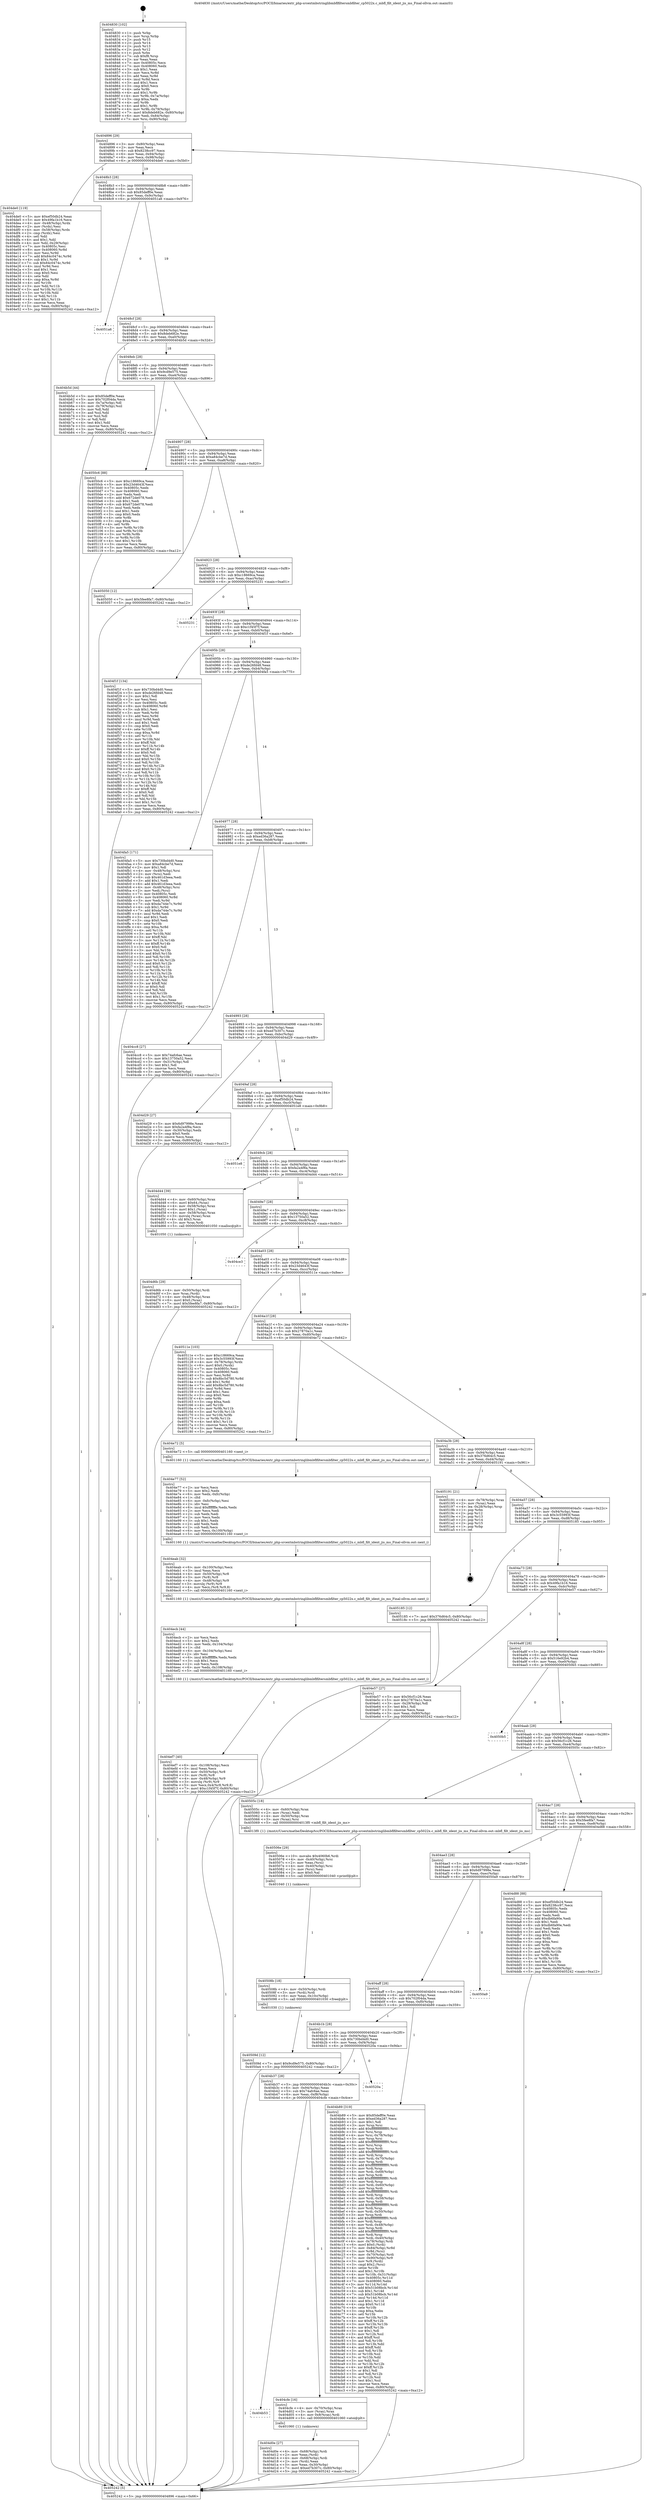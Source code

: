digraph "0x404830" {
  label = "0x404830 (/mnt/c/Users/mathe/Desktop/tcc/POCII/binaries/extr_php-srcextmbstringlibmbflfiltersmbfilter_cp5022x.c_mbfl_filt_ident_jis_ms_Final-ollvm.out::main(0))"
  labelloc = "t"
  node[shape=record]

  Entry [label="",width=0.3,height=0.3,shape=circle,fillcolor=black,style=filled]
  "0x404896" [label="{
     0x404896 [29]\l
     | [instrs]\l
     &nbsp;&nbsp;0x404896 \<+3\>: mov -0x80(%rbp),%eax\l
     &nbsp;&nbsp;0x404899 \<+2\>: mov %eax,%ecx\l
     &nbsp;&nbsp;0x40489b \<+6\>: sub $0x8238cc97,%ecx\l
     &nbsp;&nbsp;0x4048a1 \<+6\>: mov %eax,-0x94(%rbp)\l
     &nbsp;&nbsp;0x4048a7 \<+6\>: mov %ecx,-0x98(%rbp)\l
     &nbsp;&nbsp;0x4048ad \<+6\>: je 0000000000404de0 \<main+0x5b0\>\l
  }"]
  "0x404de0" [label="{
     0x404de0 [119]\l
     | [instrs]\l
     &nbsp;&nbsp;0x404de0 \<+5\>: mov $0xef50db24,%eax\l
     &nbsp;&nbsp;0x404de5 \<+5\>: mov $0x49fa1b16,%ecx\l
     &nbsp;&nbsp;0x404dea \<+4\>: mov -0x48(%rbp),%rdx\l
     &nbsp;&nbsp;0x404dee \<+2\>: mov (%rdx),%esi\l
     &nbsp;&nbsp;0x404df0 \<+4\>: mov -0x58(%rbp),%rdx\l
     &nbsp;&nbsp;0x404df4 \<+2\>: cmp (%rdx),%esi\l
     &nbsp;&nbsp;0x404df6 \<+4\>: setl %dil\l
     &nbsp;&nbsp;0x404dfa \<+4\>: and $0x1,%dil\l
     &nbsp;&nbsp;0x404dfe \<+4\>: mov %dil,-0x29(%rbp)\l
     &nbsp;&nbsp;0x404e02 \<+7\>: mov 0x40805c,%esi\l
     &nbsp;&nbsp;0x404e09 \<+8\>: mov 0x408060,%r8d\l
     &nbsp;&nbsp;0x404e11 \<+3\>: mov %esi,%r9d\l
     &nbsp;&nbsp;0x404e14 \<+7\>: add $0x84c0474c,%r9d\l
     &nbsp;&nbsp;0x404e1b \<+4\>: sub $0x1,%r9d\l
     &nbsp;&nbsp;0x404e1f \<+7\>: sub $0x84c0474c,%r9d\l
     &nbsp;&nbsp;0x404e26 \<+4\>: imul %r9d,%esi\l
     &nbsp;&nbsp;0x404e2a \<+3\>: and $0x1,%esi\l
     &nbsp;&nbsp;0x404e2d \<+3\>: cmp $0x0,%esi\l
     &nbsp;&nbsp;0x404e30 \<+4\>: sete %dil\l
     &nbsp;&nbsp;0x404e34 \<+4\>: cmp $0xa,%r8d\l
     &nbsp;&nbsp;0x404e38 \<+4\>: setl %r10b\l
     &nbsp;&nbsp;0x404e3c \<+3\>: mov %dil,%r11b\l
     &nbsp;&nbsp;0x404e3f \<+3\>: and %r10b,%r11b\l
     &nbsp;&nbsp;0x404e42 \<+3\>: xor %r10b,%dil\l
     &nbsp;&nbsp;0x404e45 \<+3\>: or %dil,%r11b\l
     &nbsp;&nbsp;0x404e48 \<+4\>: test $0x1,%r11b\l
     &nbsp;&nbsp;0x404e4c \<+3\>: cmovne %ecx,%eax\l
     &nbsp;&nbsp;0x404e4f \<+3\>: mov %eax,-0x80(%rbp)\l
     &nbsp;&nbsp;0x404e52 \<+5\>: jmp 0000000000405242 \<main+0xa12\>\l
  }"]
  "0x4048b3" [label="{
     0x4048b3 [28]\l
     | [instrs]\l
     &nbsp;&nbsp;0x4048b3 \<+5\>: jmp 00000000004048b8 \<main+0x88\>\l
     &nbsp;&nbsp;0x4048b8 \<+6\>: mov -0x94(%rbp),%eax\l
     &nbsp;&nbsp;0x4048be \<+5\>: sub $0x85deff0e,%eax\l
     &nbsp;&nbsp;0x4048c3 \<+6\>: mov %eax,-0x9c(%rbp)\l
     &nbsp;&nbsp;0x4048c9 \<+6\>: je 00000000004051a6 \<main+0x976\>\l
  }"]
  Exit [label="",width=0.3,height=0.3,shape=circle,fillcolor=black,style=filled,peripheries=2]
  "0x4051a6" [label="{
     0x4051a6\l
  }", style=dashed]
  "0x4048cf" [label="{
     0x4048cf [28]\l
     | [instrs]\l
     &nbsp;&nbsp;0x4048cf \<+5\>: jmp 00000000004048d4 \<main+0xa4\>\l
     &nbsp;&nbsp;0x4048d4 \<+6\>: mov -0x94(%rbp),%eax\l
     &nbsp;&nbsp;0x4048da \<+5\>: sub $0x8deb682e,%eax\l
     &nbsp;&nbsp;0x4048df \<+6\>: mov %eax,-0xa0(%rbp)\l
     &nbsp;&nbsp;0x4048e5 \<+6\>: je 0000000000404b5d \<main+0x32d\>\l
  }"]
  "0x40509d" [label="{
     0x40509d [12]\l
     | [instrs]\l
     &nbsp;&nbsp;0x40509d \<+7\>: movl $0x9cd9e575,-0x80(%rbp)\l
     &nbsp;&nbsp;0x4050a4 \<+5\>: jmp 0000000000405242 \<main+0xa12\>\l
  }"]
  "0x404b5d" [label="{
     0x404b5d [44]\l
     | [instrs]\l
     &nbsp;&nbsp;0x404b5d \<+5\>: mov $0x85deff0e,%eax\l
     &nbsp;&nbsp;0x404b62 \<+5\>: mov $0x702f04da,%ecx\l
     &nbsp;&nbsp;0x404b67 \<+3\>: mov -0x7a(%rbp),%dl\l
     &nbsp;&nbsp;0x404b6a \<+4\>: mov -0x79(%rbp),%sil\l
     &nbsp;&nbsp;0x404b6e \<+3\>: mov %dl,%dil\l
     &nbsp;&nbsp;0x404b71 \<+3\>: and %sil,%dil\l
     &nbsp;&nbsp;0x404b74 \<+3\>: xor %sil,%dl\l
     &nbsp;&nbsp;0x404b77 \<+3\>: or %dl,%dil\l
     &nbsp;&nbsp;0x404b7a \<+4\>: test $0x1,%dil\l
     &nbsp;&nbsp;0x404b7e \<+3\>: cmovne %ecx,%eax\l
     &nbsp;&nbsp;0x404b81 \<+3\>: mov %eax,-0x80(%rbp)\l
     &nbsp;&nbsp;0x404b84 \<+5\>: jmp 0000000000405242 \<main+0xa12\>\l
  }"]
  "0x4048eb" [label="{
     0x4048eb [28]\l
     | [instrs]\l
     &nbsp;&nbsp;0x4048eb \<+5\>: jmp 00000000004048f0 \<main+0xc0\>\l
     &nbsp;&nbsp;0x4048f0 \<+6\>: mov -0x94(%rbp),%eax\l
     &nbsp;&nbsp;0x4048f6 \<+5\>: sub $0x9cd9e575,%eax\l
     &nbsp;&nbsp;0x4048fb \<+6\>: mov %eax,-0xa4(%rbp)\l
     &nbsp;&nbsp;0x404901 \<+6\>: je 00000000004050c6 \<main+0x896\>\l
  }"]
  "0x405242" [label="{
     0x405242 [5]\l
     | [instrs]\l
     &nbsp;&nbsp;0x405242 \<+5\>: jmp 0000000000404896 \<main+0x66\>\l
  }"]
  "0x404830" [label="{
     0x404830 [102]\l
     | [instrs]\l
     &nbsp;&nbsp;0x404830 \<+1\>: push %rbp\l
     &nbsp;&nbsp;0x404831 \<+3\>: mov %rsp,%rbp\l
     &nbsp;&nbsp;0x404834 \<+2\>: push %r15\l
     &nbsp;&nbsp;0x404836 \<+2\>: push %r14\l
     &nbsp;&nbsp;0x404838 \<+2\>: push %r13\l
     &nbsp;&nbsp;0x40483a \<+2\>: push %r12\l
     &nbsp;&nbsp;0x40483c \<+1\>: push %rbx\l
     &nbsp;&nbsp;0x40483d \<+7\>: sub $0xf8,%rsp\l
     &nbsp;&nbsp;0x404844 \<+2\>: xor %eax,%eax\l
     &nbsp;&nbsp;0x404846 \<+7\>: mov 0x40805c,%ecx\l
     &nbsp;&nbsp;0x40484d \<+7\>: mov 0x408060,%edx\l
     &nbsp;&nbsp;0x404854 \<+3\>: sub $0x1,%eax\l
     &nbsp;&nbsp;0x404857 \<+3\>: mov %ecx,%r8d\l
     &nbsp;&nbsp;0x40485a \<+3\>: add %eax,%r8d\l
     &nbsp;&nbsp;0x40485d \<+4\>: imul %r8d,%ecx\l
     &nbsp;&nbsp;0x404861 \<+3\>: and $0x1,%ecx\l
     &nbsp;&nbsp;0x404864 \<+3\>: cmp $0x0,%ecx\l
     &nbsp;&nbsp;0x404867 \<+4\>: sete %r9b\l
     &nbsp;&nbsp;0x40486b \<+4\>: and $0x1,%r9b\l
     &nbsp;&nbsp;0x40486f \<+4\>: mov %r9b,-0x7a(%rbp)\l
     &nbsp;&nbsp;0x404873 \<+3\>: cmp $0xa,%edx\l
     &nbsp;&nbsp;0x404876 \<+4\>: setl %r9b\l
     &nbsp;&nbsp;0x40487a \<+4\>: and $0x1,%r9b\l
     &nbsp;&nbsp;0x40487e \<+4\>: mov %r9b,-0x79(%rbp)\l
     &nbsp;&nbsp;0x404882 \<+7\>: movl $0x8deb682e,-0x80(%rbp)\l
     &nbsp;&nbsp;0x404889 \<+6\>: mov %edi,-0x84(%rbp)\l
     &nbsp;&nbsp;0x40488f \<+7\>: mov %rsi,-0x90(%rbp)\l
  }"]
  "0x40508b" [label="{
     0x40508b [18]\l
     | [instrs]\l
     &nbsp;&nbsp;0x40508b \<+4\>: mov -0x50(%rbp),%rdi\l
     &nbsp;&nbsp;0x40508f \<+3\>: mov (%rdi),%rdi\l
     &nbsp;&nbsp;0x405092 \<+6\>: mov %eax,-0x10c(%rbp)\l
     &nbsp;&nbsp;0x405098 \<+5\>: call 0000000000401030 \<free@plt\>\l
     | [calls]\l
     &nbsp;&nbsp;0x401030 \{1\} (unknown)\l
  }"]
  "0x4050c6" [label="{
     0x4050c6 [88]\l
     | [instrs]\l
     &nbsp;&nbsp;0x4050c6 \<+5\>: mov $0xc18669ca,%eax\l
     &nbsp;&nbsp;0x4050cb \<+5\>: mov $0x23d4643f,%ecx\l
     &nbsp;&nbsp;0x4050d0 \<+7\>: mov 0x40805c,%edx\l
     &nbsp;&nbsp;0x4050d7 \<+7\>: mov 0x408060,%esi\l
     &nbsp;&nbsp;0x4050de \<+2\>: mov %edx,%edi\l
     &nbsp;&nbsp;0x4050e0 \<+6\>: add $0x672de078,%edi\l
     &nbsp;&nbsp;0x4050e6 \<+3\>: sub $0x1,%edi\l
     &nbsp;&nbsp;0x4050e9 \<+6\>: sub $0x672de078,%edi\l
     &nbsp;&nbsp;0x4050ef \<+3\>: imul %edi,%edx\l
     &nbsp;&nbsp;0x4050f2 \<+3\>: and $0x1,%edx\l
     &nbsp;&nbsp;0x4050f5 \<+3\>: cmp $0x0,%edx\l
     &nbsp;&nbsp;0x4050f8 \<+4\>: sete %r8b\l
     &nbsp;&nbsp;0x4050fc \<+3\>: cmp $0xa,%esi\l
     &nbsp;&nbsp;0x4050ff \<+4\>: setl %r9b\l
     &nbsp;&nbsp;0x405103 \<+3\>: mov %r8b,%r10b\l
     &nbsp;&nbsp;0x405106 \<+3\>: and %r9b,%r10b\l
     &nbsp;&nbsp;0x405109 \<+3\>: xor %r9b,%r8b\l
     &nbsp;&nbsp;0x40510c \<+3\>: or %r8b,%r10b\l
     &nbsp;&nbsp;0x40510f \<+4\>: test $0x1,%r10b\l
     &nbsp;&nbsp;0x405113 \<+3\>: cmovne %ecx,%eax\l
     &nbsp;&nbsp;0x405116 \<+3\>: mov %eax,-0x80(%rbp)\l
     &nbsp;&nbsp;0x405119 \<+5\>: jmp 0000000000405242 \<main+0xa12\>\l
  }"]
  "0x404907" [label="{
     0x404907 [28]\l
     | [instrs]\l
     &nbsp;&nbsp;0x404907 \<+5\>: jmp 000000000040490c \<main+0xdc\>\l
     &nbsp;&nbsp;0x40490c \<+6\>: mov -0x94(%rbp),%eax\l
     &nbsp;&nbsp;0x404912 \<+5\>: sub $0xa84cbe7d,%eax\l
     &nbsp;&nbsp;0x404917 \<+6\>: mov %eax,-0xa8(%rbp)\l
     &nbsp;&nbsp;0x40491d \<+6\>: je 0000000000405050 \<main+0x820\>\l
  }"]
  "0x40506e" [label="{
     0x40506e [29]\l
     | [instrs]\l
     &nbsp;&nbsp;0x40506e \<+10\>: movabs $0x4060b6,%rdi\l
     &nbsp;&nbsp;0x405078 \<+4\>: mov -0x40(%rbp),%rsi\l
     &nbsp;&nbsp;0x40507c \<+2\>: mov %eax,(%rsi)\l
     &nbsp;&nbsp;0x40507e \<+4\>: mov -0x40(%rbp),%rsi\l
     &nbsp;&nbsp;0x405082 \<+2\>: mov (%rsi),%esi\l
     &nbsp;&nbsp;0x405084 \<+2\>: mov $0x0,%al\l
     &nbsp;&nbsp;0x405086 \<+5\>: call 0000000000401040 \<printf@plt\>\l
     | [calls]\l
     &nbsp;&nbsp;0x401040 \{1\} (unknown)\l
  }"]
  "0x405050" [label="{
     0x405050 [12]\l
     | [instrs]\l
     &nbsp;&nbsp;0x405050 \<+7\>: movl $0x5fee8fa7,-0x80(%rbp)\l
     &nbsp;&nbsp;0x405057 \<+5\>: jmp 0000000000405242 \<main+0xa12\>\l
  }"]
  "0x404923" [label="{
     0x404923 [28]\l
     | [instrs]\l
     &nbsp;&nbsp;0x404923 \<+5\>: jmp 0000000000404928 \<main+0xf8\>\l
     &nbsp;&nbsp;0x404928 \<+6\>: mov -0x94(%rbp),%eax\l
     &nbsp;&nbsp;0x40492e \<+5\>: sub $0xc18669ca,%eax\l
     &nbsp;&nbsp;0x404933 \<+6\>: mov %eax,-0xac(%rbp)\l
     &nbsp;&nbsp;0x404939 \<+6\>: je 0000000000405231 \<main+0xa01\>\l
  }"]
  "0x404ef7" [label="{
     0x404ef7 [40]\l
     | [instrs]\l
     &nbsp;&nbsp;0x404ef7 \<+6\>: mov -0x108(%rbp),%ecx\l
     &nbsp;&nbsp;0x404efd \<+3\>: imul %eax,%ecx\l
     &nbsp;&nbsp;0x404f00 \<+4\>: mov -0x50(%rbp),%r8\l
     &nbsp;&nbsp;0x404f04 \<+3\>: mov (%r8),%r8\l
     &nbsp;&nbsp;0x404f07 \<+4\>: mov -0x48(%rbp),%r9\l
     &nbsp;&nbsp;0x404f0b \<+3\>: movslq (%r9),%r9\l
     &nbsp;&nbsp;0x404f0e \<+5\>: mov %ecx,0x4(%r8,%r9,8)\l
     &nbsp;&nbsp;0x404f13 \<+7\>: movl $0xc1f45f7f,-0x80(%rbp)\l
     &nbsp;&nbsp;0x404f1a \<+5\>: jmp 0000000000405242 \<main+0xa12\>\l
  }"]
  "0x405231" [label="{
     0x405231\l
  }", style=dashed]
  "0x40493f" [label="{
     0x40493f [28]\l
     | [instrs]\l
     &nbsp;&nbsp;0x40493f \<+5\>: jmp 0000000000404944 \<main+0x114\>\l
     &nbsp;&nbsp;0x404944 \<+6\>: mov -0x94(%rbp),%eax\l
     &nbsp;&nbsp;0x40494a \<+5\>: sub $0xc1f45f7f,%eax\l
     &nbsp;&nbsp;0x40494f \<+6\>: mov %eax,-0xb0(%rbp)\l
     &nbsp;&nbsp;0x404955 \<+6\>: je 0000000000404f1f \<main+0x6ef\>\l
  }"]
  "0x404ecb" [label="{
     0x404ecb [44]\l
     | [instrs]\l
     &nbsp;&nbsp;0x404ecb \<+2\>: xor %ecx,%ecx\l
     &nbsp;&nbsp;0x404ecd \<+5\>: mov $0x2,%edx\l
     &nbsp;&nbsp;0x404ed2 \<+6\>: mov %edx,-0x104(%rbp)\l
     &nbsp;&nbsp;0x404ed8 \<+1\>: cltd\l
     &nbsp;&nbsp;0x404ed9 \<+6\>: mov -0x104(%rbp),%esi\l
     &nbsp;&nbsp;0x404edf \<+2\>: idiv %esi\l
     &nbsp;&nbsp;0x404ee1 \<+6\>: imul $0xfffffffe,%edx,%edx\l
     &nbsp;&nbsp;0x404ee7 \<+3\>: sub $0x1,%ecx\l
     &nbsp;&nbsp;0x404eea \<+2\>: sub %ecx,%edx\l
     &nbsp;&nbsp;0x404eec \<+6\>: mov %edx,-0x108(%rbp)\l
     &nbsp;&nbsp;0x404ef2 \<+5\>: call 0000000000401160 \<next_i\>\l
     | [calls]\l
     &nbsp;&nbsp;0x401160 \{1\} (/mnt/c/Users/mathe/Desktop/tcc/POCII/binaries/extr_php-srcextmbstringlibmbflfiltersmbfilter_cp5022x.c_mbfl_filt_ident_jis_ms_Final-ollvm.out::next_i)\l
  }"]
  "0x404f1f" [label="{
     0x404f1f [134]\l
     | [instrs]\l
     &nbsp;&nbsp;0x404f1f \<+5\>: mov $0x730bd4d0,%eax\l
     &nbsp;&nbsp;0x404f24 \<+5\>: mov $0xde26fd48,%ecx\l
     &nbsp;&nbsp;0x404f29 \<+2\>: mov $0x1,%dl\l
     &nbsp;&nbsp;0x404f2b \<+2\>: xor %esi,%esi\l
     &nbsp;&nbsp;0x404f2d \<+7\>: mov 0x40805c,%edi\l
     &nbsp;&nbsp;0x404f34 \<+8\>: mov 0x408060,%r8d\l
     &nbsp;&nbsp;0x404f3c \<+3\>: sub $0x1,%esi\l
     &nbsp;&nbsp;0x404f3f \<+3\>: mov %edi,%r9d\l
     &nbsp;&nbsp;0x404f42 \<+3\>: add %esi,%r9d\l
     &nbsp;&nbsp;0x404f45 \<+4\>: imul %r9d,%edi\l
     &nbsp;&nbsp;0x404f49 \<+3\>: and $0x1,%edi\l
     &nbsp;&nbsp;0x404f4c \<+3\>: cmp $0x0,%edi\l
     &nbsp;&nbsp;0x404f4f \<+4\>: sete %r10b\l
     &nbsp;&nbsp;0x404f53 \<+4\>: cmp $0xa,%r8d\l
     &nbsp;&nbsp;0x404f57 \<+4\>: setl %r11b\l
     &nbsp;&nbsp;0x404f5b \<+3\>: mov %r10b,%bl\l
     &nbsp;&nbsp;0x404f5e \<+3\>: xor $0xff,%bl\l
     &nbsp;&nbsp;0x404f61 \<+3\>: mov %r11b,%r14b\l
     &nbsp;&nbsp;0x404f64 \<+4\>: xor $0xff,%r14b\l
     &nbsp;&nbsp;0x404f68 \<+3\>: xor $0x0,%dl\l
     &nbsp;&nbsp;0x404f6b \<+3\>: mov %bl,%r15b\l
     &nbsp;&nbsp;0x404f6e \<+4\>: and $0x0,%r15b\l
     &nbsp;&nbsp;0x404f72 \<+3\>: and %dl,%r10b\l
     &nbsp;&nbsp;0x404f75 \<+3\>: mov %r14b,%r12b\l
     &nbsp;&nbsp;0x404f78 \<+4\>: and $0x0,%r12b\l
     &nbsp;&nbsp;0x404f7c \<+3\>: and %dl,%r11b\l
     &nbsp;&nbsp;0x404f7f \<+3\>: or %r10b,%r15b\l
     &nbsp;&nbsp;0x404f82 \<+3\>: or %r11b,%r12b\l
     &nbsp;&nbsp;0x404f85 \<+3\>: xor %r12b,%r15b\l
     &nbsp;&nbsp;0x404f88 \<+3\>: or %r14b,%bl\l
     &nbsp;&nbsp;0x404f8b \<+3\>: xor $0xff,%bl\l
     &nbsp;&nbsp;0x404f8e \<+3\>: or $0x0,%dl\l
     &nbsp;&nbsp;0x404f91 \<+2\>: and %dl,%bl\l
     &nbsp;&nbsp;0x404f93 \<+3\>: or %bl,%r15b\l
     &nbsp;&nbsp;0x404f96 \<+4\>: test $0x1,%r15b\l
     &nbsp;&nbsp;0x404f9a \<+3\>: cmovne %ecx,%eax\l
     &nbsp;&nbsp;0x404f9d \<+3\>: mov %eax,-0x80(%rbp)\l
     &nbsp;&nbsp;0x404fa0 \<+5\>: jmp 0000000000405242 \<main+0xa12\>\l
  }"]
  "0x40495b" [label="{
     0x40495b [28]\l
     | [instrs]\l
     &nbsp;&nbsp;0x40495b \<+5\>: jmp 0000000000404960 \<main+0x130\>\l
     &nbsp;&nbsp;0x404960 \<+6\>: mov -0x94(%rbp),%eax\l
     &nbsp;&nbsp;0x404966 \<+5\>: sub $0xde26fd48,%eax\l
     &nbsp;&nbsp;0x40496b \<+6\>: mov %eax,-0xb4(%rbp)\l
     &nbsp;&nbsp;0x404971 \<+6\>: je 0000000000404fa5 \<main+0x775\>\l
  }"]
  "0x404eab" [label="{
     0x404eab [32]\l
     | [instrs]\l
     &nbsp;&nbsp;0x404eab \<+6\>: mov -0x100(%rbp),%ecx\l
     &nbsp;&nbsp;0x404eb1 \<+3\>: imul %eax,%ecx\l
     &nbsp;&nbsp;0x404eb4 \<+4\>: mov -0x50(%rbp),%r8\l
     &nbsp;&nbsp;0x404eb8 \<+3\>: mov (%r8),%r8\l
     &nbsp;&nbsp;0x404ebb \<+4\>: mov -0x48(%rbp),%r9\l
     &nbsp;&nbsp;0x404ebf \<+3\>: movslq (%r9),%r9\l
     &nbsp;&nbsp;0x404ec2 \<+4\>: mov %ecx,(%r8,%r9,8)\l
     &nbsp;&nbsp;0x404ec6 \<+5\>: call 0000000000401160 \<next_i\>\l
     | [calls]\l
     &nbsp;&nbsp;0x401160 \{1\} (/mnt/c/Users/mathe/Desktop/tcc/POCII/binaries/extr_php-srcextmbstringlibmbflfiltersmbfilter_cp5022x.c_mbfl_filt_ident_jis_ms_Final-ollvm.out::next_i)\l
  }"]
  "0x404fa5" [label="{
     0x404fa5 [171]\l
     | [instrs]\l
     &nbsp;&nbsp;0x404fa5 \<+5\>: mov $0x730bd4d0,%eax\l
     &nbsp;&nbsp;0x404faa \<+5\>: mov $0xa84cbe7d,%ecx\l
     &nbsp;&nbsp;0x404faf \<+2\>: mov $0x1,%dl\l
     &nbsp;&nbsp;0x404fb1 \<+4\>: mov -0x48(%rbp),%rsi\l
     &nbsp;&nbsp;0x404fb5 \<+2\>: mov (%rsi),%edi\l
     &nbsp;&nbsp;0x404fb7 \<+6\>: sub $0x461d3eea,%edi\l
     &nbsp;&nbsp;0x404fbd \<+3\>: add $0x1,%edi\l
     &nbsp;&nbsp;0x404fc0 \<+6\>: add $0x461d3eea,%edi\l
     &nbsp;&nbsp;0x404fc6 \<+4\>: mov -0x48(%rbp),%rsi\l
     &nbsp;&nbsp;0x404fca \<+2\>: mov %edi,(%rsi)\l
     &nbsp;&nbsp;0x404fcc \<+7\>: mov 0x40805c,%edi\l
     &nbsp;&nbsp;0x404fd3 \<+8\>: mov 0x408060,%r8d\l
     &nbsp;&nbsp;0x404fdb \<+3\>: mov %edi,%r9d\l
     &nbsp;&nbsp;0x404fde \<+7\>: sub $0xda744e7c,%r9d\l
     &nbsp;&nbsp;0x404fe5 \<+4\>: sub $0x1,%r9d\l
     &nbsp;&nbsp;0x404fe9 \<+7\>: add $0xda744e7c,%r9d\l
     &nbsp;&nbsp;0x404ff0 \<+4\>: imul %r9d,%edi\l
     &nbsp;&nbsp;0x404ff4 \<+3\>: and $0x1,%edi\l
     &nbsp;&nbsp;0x404ff7 \<+3\>: cmp $0x0,%edi\l
     &nbsp;&nbsp;0x404ffa \<+4\>: sete %r10b\l
     &nbsp;&nbsp;0x404ffe \<+4\>: cmp $0xa,%r8d\l
     &nbsp;&nbsp;0x405002 \<+4\>: setl %r11b\l
     &nbsp;&nbsp;0x405006 \<+3\>: mov %r10b,%bl\l
     &nbsp;&nbsp;0x405009 \<+3\>: xor $0xff,%bl\l
     &nbsp;&nbsp;0x40500c \<+3\>: mov %r11b,%r14b\l
     &nbsp;&nbsp;0x40500f \<+4\>: xor $0xff,%r14b\l
     &nbsp;&nbsp;0x405013 \<+3\>: xor $0x0,%dl\l
     &nbsp;&nbsp;0x405016 \<+3\>: mov %bl,%r15b\l
     &nbsp;&nbsp;0x405019 \<+4\>: and $0x0,%r15b\l
     &nbsp;&nbsp;0x40501d \<+3\>: and %dl,%r10b\l
     &nbsp;&nbsp;0x405020 \<+3\>: mov %r14b,%r12b\l
     &nbsp;&nbsp;0x405023 \<+4\>: and $0x0,%r12b\l
     &nbsp;&nbsp;0x405027 \<+3\>: and %dl,%r11b\l
     &nbsp;&nbsp;0x40502a \<+3\>: or %r10b,%r15b\l
     &nbsp;&nbsp;0x40502d \<+3\>: or %r11b,%r12b\l
     &nbsp;&nbsp;0x405030 \<+3\>: xor %r12b,%r15b\l
     &nbsp;&nbsp;0x405033 \<+3\>: or %r14b,%bl\l
     &nbsp;&nbsp;0x405036 \<+3\>: xor $0xff,%bl\l
     &nbsp;&nbsp;0x405039 \<+3\>: or $0x0,%dl\l
     &nbsp;&nbsp;0x40503c \<+2\>: and %dl,%bl\l
     &nbsp;&nbsp;0x40503e \<+3\>: or %bl,%r15b\l
     &nbsp;&nbsp;0x405041 \<+4\>: test $0x1,%r15b\l
     &nbsp;&nbsp;0x405045 \<+3\>: cmovne %ecx,%eax\l
     &nbsp;&nbsp;0x405048 \<+3\>: mov %eax,-0x80(%rbp)\l
     &nbsp;&nbsp;0x40504b \<+5\>: jmp 0000000000405242 \<main+0xa12\>\l
  }"]
  "0x404977" [label="{
     0x404977 [28]\l
     | [instrs]\l
     &nbsp;&nbsp;0x404977 \<+5\>: jmp 000000000040497c \<main+0x14c\>\l
     &nbsp;&nbsp;0x40497c \<+6\>: mov -0x94(%rbp),%eax\l
     &nbsp;&nbsp;0x404982 \<+5\>: sub $0xed36a287,%eax\l
     &nbsp;&nbsp;0x404987 \<+6\>: mov %eax,-0xb8(%rbp)\l
     &nbsp;&nbsp;0x40498d \<+6\>: je 0000000000404cc8 \<main+0x498\>\l
  }"]
  "0x404e77" [label="{
     0x404e77 [52]\l
     | [instrs]\l
     &nbsp;&nbsp;0x404e77 \<+2\>: xor %ecx,%ecx\l
     &nbsp;&nbsp;0x404e79 \<+5\>: mov $0x2,%edx\l
     &nbsp;&nbsp;0x404e7e \<+6\>: mov %edx,-0xfc(%rbp)\l
     &nbsp;&nbsp;0x404e84 \<+1\>: cltd\l
     &nbsp;&nbsp;0x404e85 \<+6\>: mov -0xfc(%rbp),%esi\l
     &nbsp;&nbsp;0x404e8b \<+2\>: idiv %esi\l
     &nbsp;&nbsp;0x404e8d \<+6\>: imul $0xfffffffe,%edx,%edx\l
     &nbsp;&nbsp;0x404e93 \<+2\>: mov %ecx,%edi\l
     &nbsp;&nbsp;0x404e95 \<+2\>: sub %edx,%edi\l
     &nbsp;&nbsp;0x404e97 \<+2\>: mov %ecx,%edx\l
     &nbsp;&nbsp;0x404e99 \<+3\>: sub $0x1,%edx\l
     &nbsp;&nbsp;0x404e9c \<+2\>: add %edx,%edi\l
     &nbsp;&nbsp;0x404e9e \<+2\>: sub %edi,%ecx\l
     &nbsp;&nbsp;0x404ea0 \<+6\>: mov %ecx,-0x100(%rbp)\l
     &nbsp;&nbsp;0x404ea6 \<+5\>: call 0000000000401160 \<next_i\>\l
     | [calls]\l
     &nbsp;&nbsp;0x401160 \{1\} (/mnt/c/Users/mathe/Desktop/tcc/POCII/binaries/extr_php-srcextmbstringlibmbflfiltersmbfilter_cp5022x.c_mbfl_filt_ident_jis_ms_Final-ollvm.out::next_i)\l
  }"]
  "0x404cc8" [label="{
     0x404cc8 [27]\l
     | [instrs]\l
     &nbsp;&nbsp;0x404cc8 \<+5\>: mov $0x74afc6ae,%eax\l
     &nbsp;&nbsp;0x404ccd \<+5\>: mov $0x13750a52,%ecx\l
     &nbsp;&nbsp;0x404cd2 \<+3\>: mov -0x31(%rbp),%dl\l
     &nbsp;&nbsp;0x404cd5 \<+3\>: test $0x1,%dl\l
     &nbsp;&nbsp;0x404cd8 \<+3\>: cmovne %ecx,%eax\l
     &nbsp;&nbsp;0x404cdb \<+3\>: mov %eax,-0x80(%rbp)\l
     &nbsp;&nbsp;0x404cde \<+5\>: jmp 0000000000405242 \<main+0xa12\>\l
  }"]
  "0x404993" [label="{
     0x404993 [28]\l
     | [instrs]\l
     &nbsp;&nbsp;0x404993 \<+5\>: jmp 0000000000404998 \<main+0x168\>\l
     &nbsp;&nbsp;0x404998 \<+6\>: mov -0x94(%rbp),%eax\l
     &nbsp;&nbsp;0x40499e \<+5\>: sub $0xed7b307c,%eax\l
     &nbsp;&nbsp;0x4049a3 \<+6\>: mov %eax,-0xbc(%rbp)\l
     &nbsp;&nbsp;0x4049a9 \<+6\>: je 0000000000404d29 \<main+0x4f9\>\l
  }"]
  "0x404d6b" [label="{
     0x404d6b [29]\l
     | [instrs]\l
     &nbsp;&nbsp;0x404d6b \<+4\>: mov -0x50(%rbp),%rdi\l
     &nbsp;&nbsp;0x404d6f \<+3\>: mov %rax,(%rdi)\l
     &nbsp;&nbsp;0x404d72 \<+4\>: mov -0x48(%rbp),%rax\l
     &nbsp;&nbsp;0x404d76 \<+6\>: movl $0x0,(%rax)\l
     &nbsp;&nbsp;0x404d7c \<+7\>: movl $0x5fee8fa7,-0x80(%rbp)\l
     &nbsp;&nbsp;0x404d83 \<+5\>: jmp 0000000000405242 \<main+0xa12\>\l
  }"]
  "0x404d29" [label="{
     0x404d29 [27]\l
     | [instrs]\l
     &nbsp;&nbsp;0x404d29 \<+5\>: mov $0x6d97998e,%eax\l
     &nbsp;&nbsp;0x404d2e \<+5\>: mov $0xfa2a4f8a,%ecx\l
     &nbsp;&nbsp;0x404d33 \<+3\>: mov -0x30(%rbp),%edx\l
     &nbsp;&nbsp;0x404d36 \<+3\>: cmp $0x0,%edx\l
     &nbsp;&nbsp;0x404d39 \<+3\>: cmove %ecx,%eax\l
     &nbsp;&nbsp;0x404d3c \<+3\>: mov %eax,-0x80(%rbp)\l
     &nbsp;&nbsp;0x404d3f \<+5\>: jmp 0000000000405242 \<main+0xa12\>\l
  }"]
  "0x4049af" [label="{
     0x4049af [28]\l
     | [instrs]\l
     &nbsp;&nbsp;0x4049af \<+5\>: jmp 00000000004049b4 \<main+0x184\>\l
     &nbsp;&nbsp;0x4049b4 \<+6\>: mov -0x94(%rbp),%eax\l
     &nbsp;&nbsp;0x4049ba \<+5\>: sub $0xef50db24,%eax\l
     &nbsp;&nbsp;0x4049bf \<+6\>: mov %eax,-0xc0(%rbp)\l
     &nbsp;&nbsp;0x4049c5 \<+6\>: je 00000000004051e8 \<main+0x9b8\>\l
  }"]
  "0x404d0e" [label="{
     0x404d0e [27]\l
     | [instrs]\l
     &nbsp;&nbsp;0x404d0e \<+4\>: mov -0x68(%rbp),%rdi\l
     &nbsp;&nbsp;0x404d12 \<+2\>: mov %eax,(%rdi)\l
     &nbsp;&nbsp;0x404d14 \<+4\>: mov -0x68(%rbp),%rdi\l
     &nbsp;&nbsp;0x404d18 \<+2\>: mov (%rdi),%eax\l
     &nbsp;&nbsp;0x404d1a \<+3\>: mov %eax,-0x30(%rbp)\l
     &nbsp;&nbsp;0x404d1d \<+7\>: movl $0xed7b307c,-0x80(%rbp)\l
     &nbsp;&nbsp;0x404d24 \<+5\>: jmp 0000000000405242 \<main+0xa12\>\l
  }"]
  "0x4051e8" [label="{
     0x4051e8\l
  }", style=dashed]
  "0x4049cb" [label="{
     0x4049cb [28]\l
     | [instrs]\l
     &nbsp;&nbsp;0x4049cb \<+5\>: jmp 00000000004049d0 \<main+0x1a0\>\l
     &nbsp;&nbsp;0x4049d0 \<+6\>: mov -0x94(%rbp),%eax\l
     &nbsp;&nbsp;0x4049d6 \<+5\>: sub $0xfa2a4f8a,%eax\l
     &nbsp;&nbsp;0x4049db \<+6\>: mov %eax,-0xc4(%rbp)\l
     &nbsp;&nbsp;0x4049e1 \<+6\>: je 0000000000404d44 \<main+0x514\>\l
  }"]
  "0x404b53" [label="{
     0x404b53\l
  }", style=dashed]
  "0x404d44" [label="{
     0x404d44 [39]\l
     | [instrs]\l
     &nbsp;&nbsp;0x404d44 \<+4\>: mov -0x60(%rbp),%rax\l
     &nbsp;&nbsp;0x404d48 \<+6\>: movl $0x64,(%rax)\l
     &nbsp;&nbsp;0x404d4e \<+4\>: mov -0x58(%rbp),%rax\l
     &nbsp;&nbsp;0x404d52 \<+6\>: movl $0x1,(%rax)\l
     &nbsp;&nbsp;0x404d58 \<+4\>: mov -0x58(%rbp),%rax\l
     &nbsp;&nbsp;0x404d5c \<+3\>: movslq (%rax),%rax\l
     &nbsp;&nbsp;0x404d5f \<+4\>: shl $0x3,%rax\l
     &nbsp;&nbsp;0x404d63 \<+3\>: mov %rax,%rdi\l
     &nbsp;&nbsp;0x404d66 \<+5\>: call 0000000000401050 \<malloc@plt\>\l
     | [calls]\l
     &nbsp;&nbsp;0x401050 \{1\} (unknown)\l
  }"]
  "0x4049e7" [label="{
     0x4049e7 [28]\l
     | [instrs]\l
     &nbsp;&nbsp;0x4049e7 \<+5\>: jmp 00000000004049ec \<main+0x1bc\>\l
     &nbsp;&nbsp;0x4049ec \<+6\>: mov -0x94(%rbp),%eax\l
     &nbsp;&nbsp;0x4049f2 \<+5\>: sub $0x13750a52,%eax\l
     &nbsp;&nbsp;0x4049f7 \<+6\>: mov %eax,-0xc8(%rbp)\l
     &nbsp;&nbsp;0x4049fd \<+6\>: je 0000000000404ce3 \<main+0x4b3\>\l
  }"]
  "0x404cfe" [label="{
     0x404cfe [16]\l
     | [instrs]\l
     &nbsp;&nbsp;0x404cfe \<+4\>: mov -0x70(%rbp),%rax\l
     &nbsp;&nbsp;0x404d02 \<+3\>: mov (%rax),%rax\l
     &nbsp;&nbsp;0x404d05 \<+4\>: mov 0x8(%rax),%rdi\l
     &nbsp;&nbsp;0x404d09 \<+5\>: call 0000000000401060 \<atoi@plt\>\l
     | [calls]\l
     &nbsp;&nbsp;0x401060 \{1\} (unknown)\l
  }"]
  "0x404ce3" [label="{
     0x404ce3\l
  }", style=dashed]
  "0x404a03" [label="{
     0x404a03 [28]\l
     | [instrs]\l
     &nbsp;&nbsp;0x404a03 \<+5\>: jmp 0000000000404a08 \<main+0x1d8\>\l
     &nbsp;&nbsp;0x404a08 \<+6\>: mov -0x94(%rbp),%eax\l
     &nbsp;&nbsp;0x404a0e \<+5\>: sub $0x23d4643f,%eax\l
     &nbsp;&nbsp;0x404a13 \<+6\>: mov %eax,-0xcc(%rbp)\l
     &nbsp;&nbsp;0x404a19 \<+6\>: je 000000000040511e \<main+0x8ee\>\l
  }"]
  "0x404b37" [label="{
     0x404b37 [28]\l
     | [instrs]\l
     &nbsp;&nbsp;0x404b37 \<+5\>: jmp 0000000000404b3c \<main+0x30c\>\l
     &nbsp;&nbsp;0x404b3c \<+6\>: mov -0x94(%rbp),%eax\l
     &nbsp;&nbsp;0x404b42 \<+5\>: sub $0x74afc6ae,%eax\l
     &nbsp;&nbsp;0x404b47 \<+6\>: mov %eax,-0xf8(%rbp)\l
     &nbsp;&nbsp;0x404b4d \<+6\>: je 0000000000404cfe \<main+0x4ce\>\l
  }"]
  "0x40511e" [label="{
     0x40511e [103]\l
     | [instrs]\l
     &nbsp;&nbsp;0x40511e \<+5\>: mov $0xc18669ca,%eax\l
     &nbsp;&nbsp;0x405123 \<+5\>: mov $0x3c55993f,%ecx\l
     &nbsp;&nbsp;0x405128 \<+4\>: mov -0x78(%rbp),%rdx\l
     &nbsp;&nbsp;0x40512c \<+6\>: movl $0x0,(%rdx)\l
     &nbsp;&nbsp;0x405132 \<+7\>: mov 0x40805c,%esi\l
     &nbsp;&nbsp;0x405139 \<+7\>: mov 0x408060,%edi\l
     &nbsp;&nbsp;0x405140 \<+3\>: mov %esi,%r8d\l
     &nbsp;&nbsp;0x405143 \<+7\>: sub $0x8bc5d780,%r8d\l
     &nbsp;&nbsp;0x40514a \<+4\>: sub $0x1,%r8d\l
     &nbsp;&nbsp;0x40514e \<+7\>: add $0x8bc5d780,%r8d\l
     &nbsp;&nbsp;0x405155 \<+4\>: imul %r8d,%esi\l
     &nbsp;&nbsp;0x405159 \<+3\>: and $0x1,%esi\l
     &nbsp;&nbsp;0x40515c \<+3\>: cmp $0x0,%esi\l
     &nbsp;&nbsp;0x40515f \<+4\>: sete %r9b\l
     &nbsp;&nbsp;0x405163 \<+3\>: cmp $0xa,%edi\l
     &nbsp;&nbsp;0x405166 \<+4\>: setl %r10b\l
     &nbsp;&nbsp;0x40516a \<+3\>: mov %r9b,%r11b\l
     &nbsp;&nbsp;0x40516d \<+3\>: and %r10b,%r11b\l
     &nbsp;&nbsp;0x405170 \<+3\>: xor %r10b,%r9b\l
     &nbsp;&nbsp;0x405173 \<+3\>: or %r9b,%r11b\l
     &nbsp;&nbsp;0x405176 \<+4\>: test $0x1,%r11b\l
     &nbsp;&nbsp;0x40517a \<+3\>: cmovne %ecx,%eax\l
     &nbsp;&nbsp;0x40517d \<+3\>: mov %eax,-0x80(%rbp)\l
     &nbsp;&nbsp;0x405180 \<+5\>: jmp 0000000000405242 \<main+0xa12\>\l
  }"]
  "0x404a1f" [label="{
     0x404a1f [28]\l
     | [instrs]\l
     &nbsp;&nbsp;0x404a1f \<+5\>: jmp 0000000000404a24 \<main+0x1f4\>\l
     &nbsp;&nbsp;0x404a24 \<+6\>: mov -0x94(%rbp),%eax\l
     &nbsp;&nbsp;0x404a2a \<+5\>: sub $0x27870a1c,%eax\l
     &nbsp;&nbsp;0x404a2f \<+6\>: mov %eax,-0xd0(%rbp)\l
     &nbsp;&nbsp;0x404a35 \<+6\>: je 0000000000404e72 \<main+0x642\>\l
  }"]
  "0x40520a" [label="{
     0x40520a\l
  }", style=dashed]
  "0x404e72" [label="{
     0x404e72 [5]\l
     | [instrs]\l
     &nbsp;&nbsp;0x404e72 \<+5\>: call 0000000000401160 \<next_i\>\l
     | [calls]\l
     &nbsp;&nbsp;0x401160 \{1\} (/mnt/c/Users/mathe/Desktop/tcc/POCII/binaries/extr_php-srcextmbstringlibmbflfiltersmbfilter_cp5022x.c_mbfl_filt_ident_jis_ms_Final-ollvm.out::next_i)\l
  }"]
  "0x404a3b" [label="{
     0x404a3b [28]\l
     | [instrs]\l
     &nbsp;&nbsp;0x404a3b \<+5\>: jmp 0000000000404a40 \<main+0x210\>\l
     &nbsp;&nbsp;0x404a40 \<+6\>: mov -0x94(%rbp),%eax\l
     &nbsp;&nbsp;0x404a46 \<+5\>: sub $0x376d64c5,%eax\l
     &nbsp;&nbsp;0x404a4b \<+6\>: mov %eax,-0xd4(%rbp)\l
     &nbsp;&nbsp;0x404a51 \<+6\>: je 0000000000405191 \<main+0x961\>\l
  }"]
  "0x404b1b" [label="{
     0x404b1b [28]\l
     | [instrs]\l
     &nbsp;&nbsp;0x404b1b \<+5\>: jmp 0000000000404b20 \<main+0x2f0\>\l
     &nbsp;&nbsp;0x404b20 \<+6\>: mov -0x94(%rbp),%eax\l
     &nbsp;&nbsp;0x404b26 \<+5\>: sub $0x730bd4d0,%eax\l
     &nbsp;&nbsp;0x404b2b \<+6\>: mov %eax,-0xf4(%rbp)\l
     &nbsp;&nbsp;0x404b31 \<+6\>: je 000000000040520a \<main+0x9da\>\l
  }"]
  "0x405191" [label="{
     0x405191 [21]\l
     | [instrs]\l
     &nbsp;&nbsp;0x405191 \<+4\>: mov -0x78(%rbp),%rax\l
     &nbsp;&nbsp;0x405195 \<+2\>: mov (%rax),%eax\l
     &nbsp;&nbsp;0x405197 \<+4\>: lea -0x28(%rbp),%rsp\l
     &nbsp;&nbsp;0x40519b \<+1\>: pop %rbx\l
     &nbsp;&nbsp;0x40519c \<+2\>: pop %r12\l
     &nbsp;&nbsp;0x40519e \<+2\>: pop %r13\l
     &nbsp;&nbsp;0x4051a0 \<+2\>: pop %r14\l
     &nbsp;&nbsp;0x4051a2 \<+2\>: pop %r15\l
     &nbsp;&nbsp;0x4051a4 \<+1\>: pop %rbp\l
     &nbsp;&nbsp;0x4051a5 \<+1\>: ret\l
  }"]
  "0x404a57" [label="{
     0x404a57 [28]\l
     | [instrs]\l
     &nbsp;&nbsp;0x404a57 \<+5\>: jmp 0000000000404a5c \<main+0x22c\>\l
     &nbsp;&nbsp;0x404a5c \<+6\>: mov -0x94(%rbp),%eax\l
     &nbsp;&nbsp;0x404a62 \<+5\>: sub $0x3c55993f,%eax\l
     &nbsp;&nbsp;0x404a67 \<+6\>: mov %eax,-0xd8(%rbp)\l
     &nbsp;&nbsp;0x404a6d \<+6\>: je 0000000000405185 \<main+0x955\>\l
  }"]
  "0x404b89" [label="{
     0x404b89 [319]\l
     | [instrs]\l
     &nbsp;&nbsp;0x404b89 \<+5\>: mov $0x85deff0e,%eax\l
     &nbsp;&nbsp;0x404b8e \<+5\>: mov $0xed36a287,%ecx\l
     &nbsp;&nbsp;0x404b93 \<+2\>: mov $0x1,%dl\l
     &nbsp;&nbsp;0x404b95 \<+3\>: mov %rsp,%rsi\l
     &nbsp;&nbsp;0x404b98 \<+4\>: add $0xfffffffffffffff0,%rsi\l
     &nbsp;&nbsp;0x404b9c \<+3\>: mov %rsi,%rsp\l
     &nbsp;&nbsp;0x404b9f \<+4\>: mov %rsi,-0x78(%rbp)\l
     &nbsp;&nbsp;0x404ba3 \<+3\>: mov %rsp,%rsi\l
     &nbsp;&nbsp;0x404ba6 \<+4\>: add $0xfffffffffffffff0,%rsi\l
     &nbsp;&nbsp;0x404baa \<+3\>: mov %rsi,%rsp\l
     &nbsp;&nbsp;0x404bad \<+3\>: mov %rsp,%rdi\l
     &nbsp;&nbsp;0x404bb0 \<+4\>: add $0xfffffffffffffff0,%rdi\l
     &nbsp;&nbsp;0x404bb4 \<+3\>: mov %rdi,%rsp\l
     &nbsp;&nbsp;0x404bb7 \<+4\>: mov %rdi,-0x70(%rbp)\l
     &nbsp;&nbsp;0x404bbb \<+3\>: mov %rsp,%rdi\l
     &nbsp;&nbsp;0x404bbe \<+4\>: add $0xfffffffffffffff0,%rdi\l
     &nbsp;&nbsp;0x404bc2 \<+3\>: mov %rdi,%rsp\l
     &nbsp;&nbsp;0x404bc5 \<+4\>: mov %rdi,-0x68(%rbp)\l
     &nbsp;&nbsp;0x404bc9 \<+3\>: mov %rsp,%rdi\l
     &nbsp;&nbsp;0x404bcc \<+4\>: add $0xfffffffffffffff0,%rdi\l
     &nbsp;&nbsp;0x404bd0 \<+3\>: mov %rdi,%rsp\l
     &nbsp;&nbsp;0x404bd3 \<+4\>: mov %rdi,-0x60(%rbp)\l
     &nbsp;&nbsp;0x404bd7 \<+3\>: mov %rsp,%rdi\l
     &nbsp;&nbsp;0x404bda \<+4\>: add $0xfffffffffffffff0,%rdi\l
     &nbsp;&nbsp;0x404bde \<+3\>: mov %rdi,%rsp\l
     &nbsp;&nbsp;0x404be1 \<+4\>: mov %rdi,-0x58(%rbp)\l
     &nbsp;&nbsp;0x404be5 \<+3\>: mov %rsp,%rdi\l
     &nbsp;&nbsp;0x404be8 \<+4\>: add $0xfffffffffffffff0,%rdi\l
     &nbsp;&nbsp;0x404bec \<+3\>: mov %rdi,%rsp\l
     &nbsp;&nbsp;0x404bef \<+4\>: mov %rdi,-0x50(%rbp)\l
     &nbsp;&nbsp;0x404bf3 \<+3\>: mov %rsp,%rdi\l
     &nbsp;&nbsp;0x404bf6 \<+4\>: add $0xfffffffffffffff0,%rdi\l
     &nbsp;&nbsp;0x404bfa \<+3\>: mov %rdi,%rsp\l
     &nbsp;&nbsp;0x404bfd \<+4\>: mov %rdi,-0x48(%rbp)\l
     &nbsp;&nbsp;0x404c01 \<+3\>: mov %rsp,%rdi\l
     &nbsp;&nbsp;0x404c04 \<+4\>: add $0xfffffffffffffff0,%rdi\l
     &nbsp;&nbsp;0x404c08 \<+3\>: mov %rdi,%rsp\l
     &nbsp;&nbsp;0x404c0b \<+4\>: mov %rdi,-0x40(%rbp)\l
     &nbsp;&nbsp;0x404c0f \<+4\>: mov -0x78(%rbp),%rdi\l
     &nbsp;&nbsp;0x404c13 \<+6\>: movl $0x0,(%rdi)\l
     &nbsp;&nbsp;0x404c19 \<+7\>: mov -0x84(%rbp),%r8d\l
     &nbsp;&nbsp;0x404c20 \<+3\>: mov %r8d,(%rsi)\l
     &nbsp;&nbsp;0x404c23 \<+4\>: mov -0x70(%rbp),%rdi\l
     &nbsp;&nbsp;0x404c27 \<+7\>: mov -0x90(%rbp),%r9\l
     &nbsp;&nbsp;0x404c2e \<+3\>: mov %r9,(%rdi)\l
     &nbsp;&nbsp;0x404c31 \<+3\>: cmpl $0x2,(%rsi)\l
     &nbsp;&nbsp;0x404c34 \<+4\>: setne %r10b\l
     &nbsp;&nbsp;0x404c38 \<+4\>: and $0x1,%r10b\l
     &nbsp;&nbsp;0x404c3c \<+4\>: mov %r10b,-0x31(%rbp)\l
     &nbsp;&nbsp;0x404c40 \<+8\>: mov 0x40805c,%r11d\l
     &nbsp;&nbsp;0x404c48 \<+7\>: mov 0x408060,%ebx\l
     &nbsp;&nbsp;0x404c4f \<+3\>: mov %r11d,%r14d\l
     &nbsp;&nbsp;0x404c52 \<+7\>: add $0x51b08bcb,%r14d\l
     &nbsp;&nbsp;0x404c59 \<+4\>: sub $0x1,%r14d\l
     &nbsp;&nbsp;0x404c5d \<+7\>: sub $0x51b08bcb,%r14d\l
     &nbsp;&nbsp;0x404c64 \<+4\>: imul %r14d,%r11d\l
     &nbsp;&nbsp;0x404c68 \<+4\>: and $0x1,%r11d\l
     &nbsp;&nbsp;0x404c6c \<+4\>: cmp $0x0,%r11d\l
     &nbsp;&nbsp;0x404c70 \<+4\>: sete %r10b\l
     &nbsp;&nbsp;0x404c74 \<+3\>: cmp $0xa,%ebx\l
     &nbsp;&nbsp;0x404c77 \<+4\>: setl %r15b\l
     &nbsp;&nbsp;0x404c7b \<+3\>: mov %r10b,%r12b\l
     &nbsp;&nbsp;0x404c7e \<+4\>: xor $0xff,%r12b\l
     &nbsp;&nbsp;0x404c82 \<+3\>: mov %r15b,%r13b\l
     &nbsp;&nbsp;0x404c85 \<+4\>: xor $0xff,%r13b\l
     &nbsp;&nbsp;0x404c89 \<+3\>: xor $0x1,%dl\l
     &nbsp;&nbsp;0x404c8c \<+3\>: mov %r12b,%sil\l
     &nbsp;&nbsp;0x404c8f \<+4\>: and $0xff,%sil\l
     &nbsp;&nbsp;0x404c93 \<+3\>: and %dl,%r10b\l
     &nbsp;&nbsp;0x404c96 \<+3\>: mov %r13b,%dil\l
     &nbsp;&nbsp;0x404c99 \<+4\>: and $0xff,%dil\l
     &nbsp;&nbsp;0x404c9d \<+3\>: and %dl,%r15b\l
     &nbsp;&nbsp;0x404ca0 \<+3\>: or %r10b,%sil\l
     &nbsp;&nbsp;0x404ca3 \<+3\>: or %r15b,%dil\l
     &nbsp;&nbsp;0x404ca6 \<+3\>: xor %dil,%sil\l
     &nbsp;&nbsp;0x404ca9 \<+3\>: or %r13b,%r12b\l
     &nbsp;&nbsp;0x404cac \<+4\>: xor $0xff,%r12b\l
     &nbsp;&nbsp;0x404cb0 \<+3\>: or $0x1,%dl\l
     &nbsp;&nbsp;0x404cb3 \<+3\>: and %dl,%r12b\l
     &nbsp;&nbsp;0x404cb6 \<+3\>: or %r12b,%sil\l
     &nbsp;&nbsp;0x404cb9 \<+4\>: test $0x1,%sil\l
     &nbsp;&nbsp;0x404cbd \<+3\>: cmovne %ecx,%eax\l
     &nbsp;&nbsp;0x404cc0 \<+3\>: mov %eax,-0x80(%rbp)\l
     &nbsp;&nbsp;0x404cc3 \<+5\>: jmp 0000000000405242 \<main+0xa12\>\l
  }"]
  "0x405185" [label="{
     0x405185 [12]\l
     | [instrs]\l
     &nbsp;&nbsp;0x405185 \<+7\>: movl $0x376d64c5,-0x80(%rbp)\l
     &nbsp;&nbsp;0x40518c \<+5\>: jmp 0000000000405242 \<main+0xa12\>\l
  }"]
  "0x404a73" [label="{
     0x404a73 [28]\l
     | [instrs]\l
     &nbsp;&nbsp;0x404a73 \<+5\>: jmp 0000000000404a78 \<main+0x248\>\l
     &nbsp;&nbsp;0x404a78 \<+6\>: mov -0x94(%rbp),%eax\l
     &nbsp;&nbsp;0x404a7e \<+5\>: sub $0x49fa1b16,%eax\l
     &nbsp;&nbsp;0x404a83 \<+6\>: mov %eax,-0xdc(%rbp)\l
     &nbsp;&nbsp;0x404a89 \<+6\>: je 0000000000404e57 \<main+0x627\>\l
  }"]
  "0x404aff" [label="{
     0x404aff [28]\l
     | [instrs]\l
     &nbsp;&nbsp;0x404aff \<+5\>: jmp 0000000000404b04 \<main+0x2d4\>\l
     &nbsp;&nbsp;0x404b04 \<+6\>: mov -0x94(%rbp),%eax\l
     &nbsp;&nbsp;0x404b0a \<+5\>: sub $0x702f04da,%eax\l
     &nbsp;&nbsp;0x404b0f \<+6\>: mov %eax,-0xf0(%rbp)\l
     &nbsp;&nbsp;0x404b15 \<+6\>: je 0000000000404b89 \<main+0x359\>\l
  }"]
  "0x404e57" [label="{
     0x404e57 [27]\l
     | [instrs]\l
     &nbsp;&nbsp;0x404e57 \<+5\>: mov $0x56cf1c26,%eax\l
     &nbsp;&nbsp;0x404e5c \<+5\>: mov $0x27870a1c,%ecx\l
     &nbsp;&nbsp;0x404e61 \<+3\>: mov -0x29(%rbp),%dl\l
     &nbsp;&nbsp;0x404e64 \<+3\>: test $0x1,%dl\l
     &nbsp;&nbsp;0x404e67 \<+3\>: cmovne %ecx,%eax\l
     &nbsp;&nbsp;0x404e6a \<+3\>: mov %eax,-0x80(%rbp)\l
     &nbsp;&nbsp;0x404e6d \<+5\>: jmp 0000000000405242 \<main+0xa12\>\l
  }"]
  "0x404a8f" [label="{
     0x404a8f [28]\l
     | [instrs]\l
     &nbsp;&nbsp;0x404a8f \<+5\>: jmp 0000000000404a94 \<main+0x264\>\l
     &nbsp;&nbsp;0x404a94 \<+6\>: mov -0x94(%rbp),%eax\l
     &nbsp;&nbsp;0x404a9a \<+5\>: sub $0x516e92b4,%eax\l
     &nbsp;&nbsp;0x404a9f \<+6\>: mov %eax,-0xe0(%rbp)\l
     &nbsp;&nbsp;0x404aa5 \<+6\>: je 00000000004050b5 \<main+0x885\>\l
  }"]
  "0x4050a9" [label="{
     0x4050a9\l
  }", style=dashed]
  "0x4050b5" [label="{
     0x4050b5\l
  }", style=dashed]
  "0x404aab" [label="{
     0x404aab [28]\l
     | [instrs]\l
     &nbsp;&nbsp;0x404aab \<+5\>: jmp 0000000000404ab0 \<main+0x280\>\l
     &nbsp;&nbsp;0x404ab0 \<+6\>: mov -0x94(%rbp),%eax\l
     &nbsp;&nbsp;0x404ab6 \<+5\>: sub $0x56cf1c26,%eax\l
     &nbsp;&nbsp;0x404abb \<+6\>: mov %eax,-0xe4(%rbp)\l
     &nbsp;&nbsp;0x404ac1 \<+6\>: je 000000000040505c \<main+0x82c\>\l
  }"]
  "0x404ae3" [label="{
     0x404ae3 [28]\l
     | [instrs]\l
     &nbsp;&nbsp;0x404ae3 \<+5\>: jmp 0000000000404ae8 \<main+0x2b8\>\l
     &nbsp;&nbsp;0x404ae8 \<+6\>: mov -0x94(%rbp),%eax\l
     &nbsp;&nbsp;0x404aee \<+5\>: sub $0x6d97998e,%eax\l
     &nbsp;&nbsp;0x404af3 \<+6\>: mov %eax,-0xec(%rbp)\l
     &nbsp;&nbsp;0x404af9 \<+6\>: je 00000000004050a9 \<main+0x879\>\l
  }"]
  "0x40505c" [label="{
     0x40505c [18]\l
     | [instrs]\l
     &nbsp;&nbsp;0x40505c \<+4\>: mov -0x60(%rbp),%rax\l
     &nbsp;&nbsp;0x405060 \<+2\>: mov (%rax),%edi\l
     &nbsp;&nbsp;0x405062 \<+4\>: mov -0x50(%rbp),%rax\l
     &nbsp;&nbsp;0x405066 \<+3\>: mov (%rax),%rsi\l
     &nbsp;&nbsp;0x405069 \<+5\>: call 00000000004013f0 \<mbfl_filt_ident_jis_ms\>\l
     | [calls]\l
     &nbsp;&nbsp;0x4013f0 \{1\} (/mnt/c/Users/mathe/Desktop/tcc/POCII/binaries/extr_php-srcextmbstringlibmbflfiltersmbfilter_cp5022x.c_mbfl_filt_ident_jis_ms_Final-ollvm.out::mbfl_filt_ident_jis_ms)\l
  }"]
  "0x404ac7" [label="{
     0x404ac7 [28]\l
     | [instrs]\l
     &nbsp;&nbsp;0x404ac7 \<+5\>: jmp 0000000000404acc \<main+0x29c\>\l
     &nbsp;&nbsp;0x404acc \<+6\>: mov -0x94(%rbp),%eax\l
     &nbsp;&nbsp;0x404ad2 \<+5\>: sub $0x5fee8fa7,%eax\l
     &nbsp;&nbsp;0x404ad7 \<+6\>: mov %eax,-0xe8(%rbp)\l
     &nbsp;&nbsp;0x404add \<+6\>: je 0000000000404d88 \<main+0x558\>\l
  }"]
  "0x404d88" [label="{
     0x404d88 [88]\l
     | [instrs]\l
     &nbsp;&nbsp;0x404d88 \<+5\>: mov $0xef50db24,%eax\l
     &nbsp;&nbsp;0x404d8d \<+5\>: mov $0x8238cc97,%ecx\l
     &nbsp;&nbsp;0x404d92 \<+7\>: mov 0x40805c,%edx\l
     &nbsp;&nbsp;0x404d99 \<+7\>: mov 0x408060,%esi\l
     &nbsp;&nbsp;0x404da0 \<+2\>: mov %edx,%edi\l
     &nbsp;&nbsp;0x404da2 \<+6\>: add $0xdb6fa90e,%edi\l
     &nbsp;&nbsp;0x404da8 \<+3\>: sub $0x1,%edi\l
     &nbsp;&nbsp;0x404dab \<+6\>: sub $0xdb6fa90e,%edi\l
     &nbsp;&nbsp;0x404db1 \<+3\>: imul %edi,%edx\l
     &nbsp;&nbsp;0x404db4 \<+3\>: and $0x1,%edx\l
     &nbsp;&nbsp;0x404db7 \<+3\>: cmp $0x0,%edx\l
     &nbsp;&nbsp;0x404dba \<+4\>: sete %r8b\l
     &nbsp;&nbsp;0x404dbe \<+3\>: cmp $0xa,%esi\l
     &nbsp;&nbsp;0x404dc1 \<+4\>: setl %r9b\l
     &nbsp;&nbsp;0x404dc5 \<+3\>: mov %r8b,%r10b\l
     &nbsp;&nbsp;0x404dc8 \<+3\>: and %r9b,%r10b\l
     &nbsp;&nbsp;0x404dcb \<+3\>: xor %r9b,%r8b\l
     &nbsp;&nbsp;0x404dce \<+3\>: or %r8b,%r10b\l
     &nbsp;&nbsp;0x404dd1 \<+4\>: test $0x1,%r10b\l
     &nbsp;&nbsp;0x404dd5 \<+3\>: cmovne %ecx,%eax\l
     &nbsp;&nbsp;0x404dd8 \<+3\>: mov %eax,-0x80(%rbp)\l
     &nbsp;&nbsp;0x404ddb \<+5\>: jmp 0000000000405242 \<main+0xa12\>\l
  }"]
  Entry -> "0x404830" [label=" 1"]
  "0x404896" -> "0x404de0" [label=" 2"]
  "0x404896" -> "0x4048b3" [label=" 19"]
  "0x405191" -> Exit [label=" 1"]
  "0x4048b3" -> "0x4051a6" [label=" 0"]
  "0x4048b3" -> "0x4048cf" [label=" 19"]
  "0x405185" -> "0x405242" [label=" 1"]
  "0x4048cf" -> "0x404b5d" [label=" 1"]
  "0x4048cf" -> "0x4048eb" [label=" 18"]
  "0x404b5d" -> "0x405242" [label=" 1"]
  "0x404830" -> "0x404896" [label=" 1"]
  "0x405242" -> "0x404896" [label=" 20"]
  "0x40511e" -> "0x405242" [label=" 1"]
  "0x4048eb" -> "0x4050c6" [label=" 1"]
  "0x4048eb" -> "0x404907" [label=" 17"]
  "0x4050c6" -> "0x405242" [label=" 1"]
  "0x404907" -> "0x405050" [label=" 1"]
  "0x404907" -> "0x404923" [label=" 16"]
  "0x40509d" -> "0x405242" [label=" 1"]
  "0x404923" -> "0x405231" [label=" 0"]
  "0x404923" -> "0x40493f" [label=" 16"]
  "0x40508b" -> "0x40509d" [label=" 1"]
  "0x40493f" -> "0x404f1f" [label=" 1"]
  "0x40493f" -> "0x40495b" [label=" 15"]
  "0x40506e" -> "0x40508b" [label=" 1"]
  "0x40495b" -> "0x404fa5" [label=" 1"]
  "0x40495b" -> "0x404977" [label=" 14"]
  "0x40505c" -> "0x40506e" [label=" 1"]
  "0x404977" -> "0x404cc8" [label=" 1"]
  "0x404977" -> "0x404993" [label=" 13"]
  "0x405050" -> "0x405242" [label=" 1"]
  "0x404993" -> "0x404d29" [label=" 1"]
  "0x404993" -> "0x4049af" [label=" 12"]
  "0x404fa5" -> "0x405242" [label=" 1"]
  "0x4049af" -> "0x4051e8" [label=" 0"]
  "0x4049af" -> "0x4049cb" [label=" 12"]
  "0x404f1f" -> "0x405242" [label=" 1"]
  "0x4049cb" -> "0x404d44" [label=" 1"]
  "0x4049cb" -> "0x4049e7" [label=" 11"]
  "0x404ef7" -> "0x405242" [label=" 1"]
  "0x4049e7" -> "0x404ce3" [label=" 0"]
  "0x4049e7" -> "0x404a03" [label=" 11"]
  "0x404ecb" -> "0x404ef7" [label=" 1"]
  "0x404a03" -> "0x40511e" [label=" 1"]
  "0x404a03" -> "0x404a1f" [label=" 10"]
  "0x404e77" -> "0x404eab" [label=" 1"]
  "0x404a1f" -> "0x404e72" [label=" 1"]
  "0x404a1f" -> "0x404a3b" [label=" 9"]
  "0x404e72" -> "0x404e77" [label=" 1"]
  "0x404a3b" -> "0x405191" [label=" 1"]
  "0x404a3b" -> "0x404a57" [label=" 8"]
  "0x404d88" -> "0x405242" [label=" 2"]
  "0x404a57" -> "0x405185" [label=" 1"]
  "0x404a57" -> "0x404a73" [label=" 7"]
  "0x404d6b" -> "0x405242" [label=" 1"]
  "0x404a73" -> "0x404e57" [label=" 2"]
  "0x404a73" -> "0x404a8f" [label=" 5"]
  "0x404d29" -> "0x405242" [label=" 1"]
  "0x404a8f" -> "0x4050b5" [label=" 0"]
  "0x404a8f" -> "0x404aab" [label=" 5"]
  "0x404d0e" -> "0x405242" [label=" 1"]
  "0x404aab" -> "0x40505c" [label=" 1"]
  "0x404aab" -> "0x404ac7" [label=" 4"]
  "0x404b37" -> "0x404b53" [label=" 0"]
  "0x404ac7" -> "0x404d88" [label=" 2"]
  "0x404ac7" -> "0x404ae3" [label=" 2"]
  "0x404cfe" -> "0x404d0e" [label=" 1"]
  "0x404ae3" -> "0x4050a9" [label=" 0"]
  "0x404ae3" -> "0x404aff" [label=" 2"]
  "0x404d44" -> "0x404d6b" [label=" 1"]
  "0x404aff" -> "0x404b89" [label=" 1"]
  "0x404aff" -> "0x404b1b" [label=" 1"]
  "0x404de0" -> "0x405242" [label=" 2"]
  "0x404b89" -> "0x405242" [label=" 1"]
  "0x404cc8" -> "0x405242" [label=" 1"]
  "0x404e57" -> "0x405242" [label=" 2"]
  "0x404b1b" -> "0x40520a" [label=" 0"]
  "0x404b1b" -> "0x404b37" [label=" 1"]
  "0x404eab" -> "0x404ecb" [label=" 1"]
  "0x404b37" -> "0x404cfe" [label=" 1"]
}
